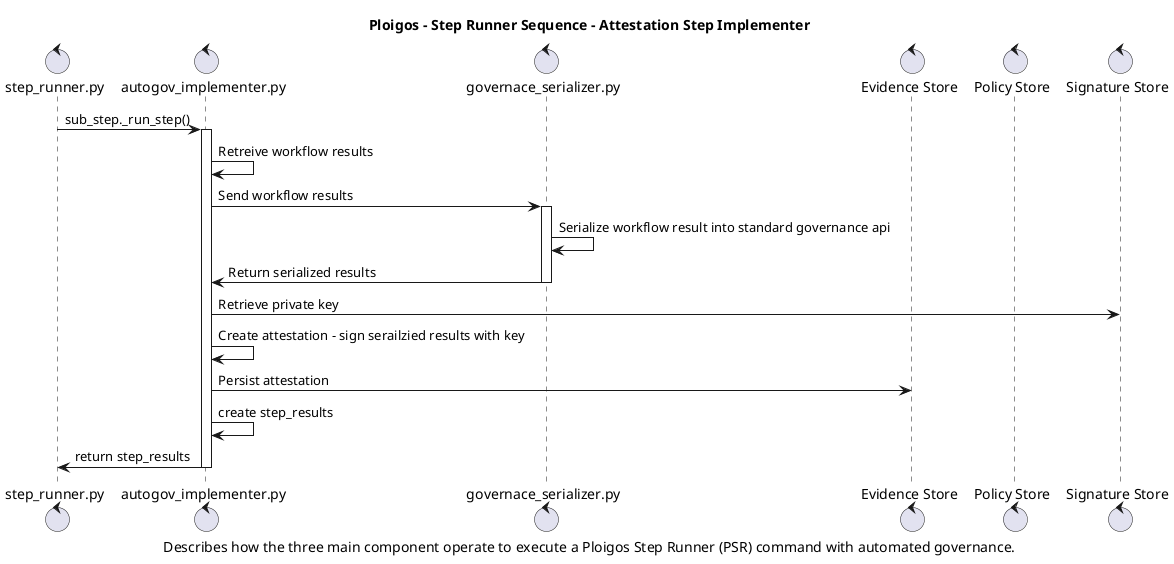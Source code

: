 @startuml

title Ploigos - Step Runner Sequence - Attestation Step Implementer
caption Describes how the three main component operate to execute a Ploigos Step Runner (PSR) command with automated governance.

control "step_runner.py" as stepRunner
control "autogov_implementer.py" as stepImpl
control "governace_serializer.py" as govSerial

control "Evidence Store" as evidenceStore
control "Policy Store" as policyStore
control "Signature Store" as sigstore

stepRunner -> stepImpl : sub_step._run_step()

activate stepImpl

    stepImpl -> stepImpl : Retreive workflow results
    stepImpl -> govSerial : Send workflow results

    activate govSerial
        govSerial -> govSerial:  Serialize workflow result into standard governance api
        stepImpl <- govSerial : Return serialized results
    deactivate govSerial

    stepImpl -> sigstore : Retrieve private key
    stepImpl -> stepImpl : Create attestation - sign serailzied results with key
    stepImpl -> evidenceStore : Persist attestation

    stepImpl -> stepImpl : create step_results
    stepRunner <- stepImpl : return step_results

deactivate stepImpl

@enduml